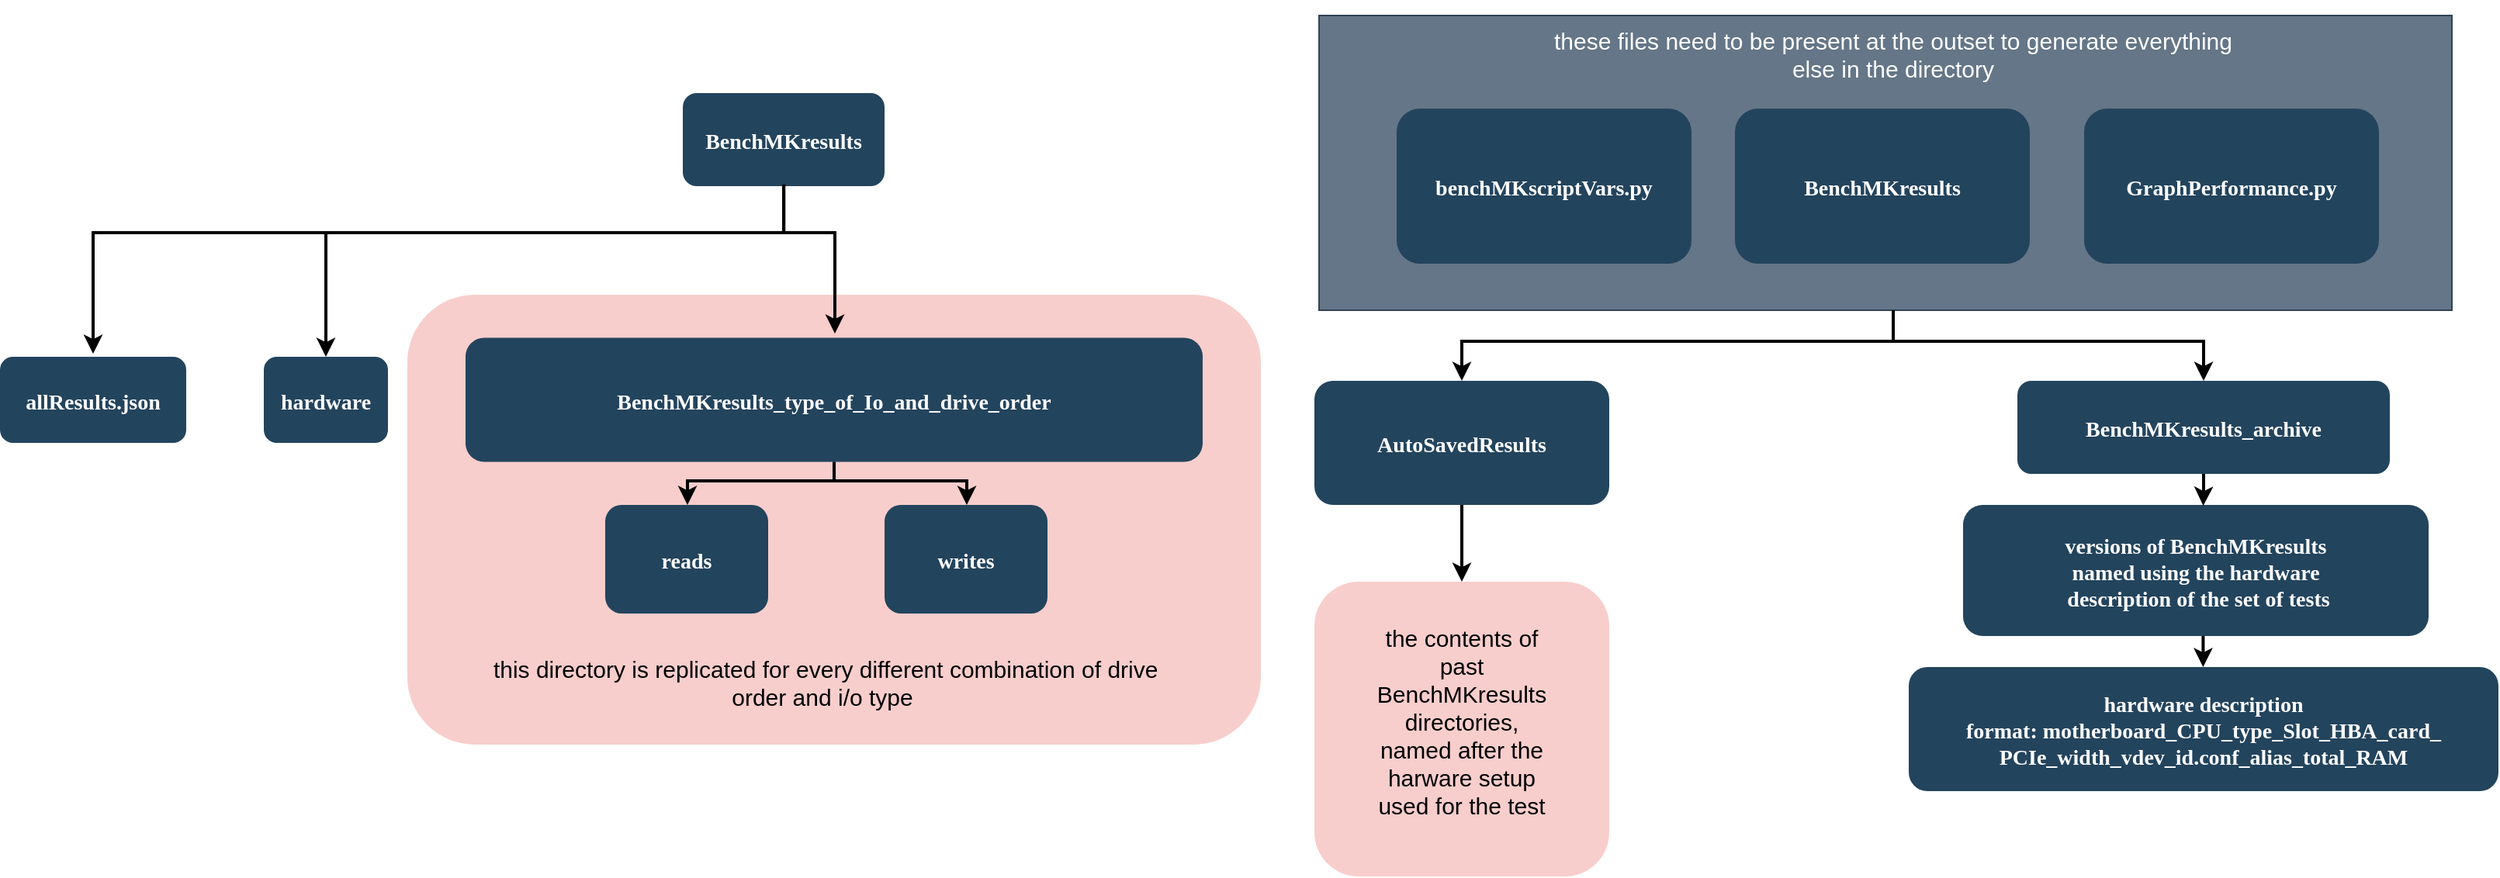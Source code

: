 <mxfile version="13.11.0" type="github"><diagram name="Page-1" id="2c0d36ab-eaac-3732-788b-9136903baeff"><mxGraphModel dx="3175.5" dy="762" grid="1" gridSize="10" guides="1" tooltips="1" connect="1" arrows="1" fold="1" page="1" pageScale="1.5" pageWidth="1169" pageHeight="827" background="#ffffff" math="0" shadow="0"><root><mxCell id="0"/><mxCell id="1" parent="0"/><mxCell id="2dhVFBqvHw1l0eJDWAPI-73" value="" style="rounded=1;whiteSpace=wrap;html=1;fontSize=15;fillColor=#f8cecc;strokeColor=none;" parent="1" vertex="1"><mxGeometry x="-97.5" y="420" width="550" height="290" as="geometry"/></mxCell><mxCell id="2dhVFBqvHw1l0eJDWAPI-65" value="the" style="rounded=0;whiteSpace=wrap;html=1;strokeColor=#314354;fillColor=#647687;fontColor=#ffffff;" parent="1" vertex="1"><mxGeometry x="490" y="240" width="730" height="190" as="geometry"/></mxCell><mxCell id="2" value="AutoSavedResults" style="rounded=1;fillColor=#23445D;gradientColor=none;strokeColor=none;fontColor=#FFFFFF;fontStyle=1;fontFamily=Tahoma;fontSize=14" parent="1" vertex="1"><mxGeometry x="487" y="475.5" width="190" height="80" as="geometry"/></mxCell><mxCell id="cr9FANzja6UJMiHbJ5yW-204" style="strokeWidth=2;edgeStyle=orthogonalEdgeStyle;rounded=0;orthogonalLoop=1;jettySize=auto;html=1;exitX=0.5;exitY=1;exitDx=0;exitDy=0;" parent="1" source="14" edge="1"><mxGeometry relative="1" as="geometry"><Array as="points"><mxPoint x="145" y="380"/><mxPoint x="-300" y="380"/></Array><mxPoint x="-300" y="458" as="targetPoint"/></mxGeometry></mxCell><mxCell id="2dhVFBqvHw1l0eJDWAPI-69" style="strokeWidth=2;edgeStyle=orthogonalEdgeStyle;rounded=0;orthogonalLoop=1;jettySize=auto;html=1;exitX=0.5;exitY=1;exitDx=0;exitDy=0;" parent="1" source="14" edge="1"><mxGeometry relative="1" as="geometry"><mxPoint x="178" y="445" as="targetPoint"/><Array as="points"><mxPoint x="145" y="380"/><mxPoint x="178" y="380"/><mxPoint x="178" y="445"/></Array></mxGeometry></mxCell><mxCell id="14" value="BenchMKresults" style="rounded=1;fillColor=#23445D;gradientColor=none;strokeColor=none;fontColor=#FFFFFF;fontStyle=1;fontFamily=Tahoma;fontSize=14" parent="1" vertex="1"><mxGeometry x="80" y="290" width="130" height="60" as="geometry"/></mxCell><mxCell id="61" value="" style="edgeStyle=elbowEdgeStyle;elbow=vertical;strokeWidth=2;rounded=0;exitX=0.5;exitY=1;exitDx=0;exitDy=0;entryX=0.5;entryY=0;entryDx=0;entryDy=0;" parent="1" source="2" target="2dhVFBqvHw1l0eJDWAPI-70" edge="1"><mxGeometry x="-113" y="425.5" width="100" height="100" as="geometry"><mxPoint x="-113" y="525.5" as="sourcePoint"/><mxPoint x="582" y="670" as="targetPoint"/><Array as="points"><mxPoint x="660" y="600"/><mxPoint x="762" y="610"/></Array></mxGeometry></mxCell><mxCell id="sJ-iOtZQnBbiaRmRqmVX-124" value="" style="edgeStyle=elbowEdgeStyle;elbow=vertical;strokeWidth=2;rounded=0;entryX=0.5;entryY=0;entryDx=0;entryDy=0;exitX=0.5;exitY=1;exitDx=0;exitDy=0;" parent="1" target="2" edge="1"><mxGeometry x="615" y="155.5" width="100" height="100" as="geometry"><mxPoint x="860" y="430" as="sourcePoint"/><mxPoint x="760" y="475.5" as="targetPoint"/><Array as="points"><mxPoint x="710" y="450"/></Array></mxGeometry></mxCell><mxCell id="cr9FANzja6UJMiHbJ5yW-259" style="strokeWidth=2;edgeStyle=orthogonalEdgeStyle;rounded=0;orthogonalLoop=1;jettySize=auto;html=1;exitX=0.5;exitY=1;exitDx=0;exitDy=0;entryX=0.5;entryY=0;entryDx=0;entryDy=0;" parent="1" target="cr9FANzja6UJMiHbJ5yW-189" edge="1"><mxGeometry relative="1" as="geometry"><Array as="points"><mxPoint x="860" y="450"/><mxPoint x="1060" y="450"/></Array><mxPoint x="860" y="430" as="sourcePoint"/></mxGeometry></mxCell><mxCell id="2dhVFBqvHw1l0eJDWAPI-76" style="strokeWidth=2;edgeStyle=orthogonalEdgeStyle;rounded=0;orthogonalLoop=1;jettySize=auto;html=1;exitX=0.5;exitY=1;exitDx=0;exitDy=0;fontSize=15;fontColor=#FFFFFF;" parent="1" source="cr9FANzja6UJMiHbJ5yW-148" target="2dhVFBqvHw1l0eJDWAPI-74" edge="1"><mxGeometry relative="1" as="geometry"><Array as="points"><mxPoint x="178" y="540"/><mxPoint x="83" y="540"/></Array></mxGeometry></mxCell><mxCell id="2dhVFBqvHw1l0eJDWAPI-77" style="strokeWidth=2;edgeStyle=orthogonalEdgeStyle;rounded=0;orthogonalLoop=1;jettySize=auto;html=1;exitX=0.5;exitY=1;exitDx=0;exitDy=0;fontSize=15;fontColor=#FFFFFF;" parent="1" source="cr9FANzja6UJMiHbJ5yW-148" target="2dhVFBqvHw1l0eJDWAPI-75" edge="1"><mxGeometry relative="1" as="geometry"><Array as="points"><mxPoint x="178" y="540"/><mxPoint x="263" y="540"/></Array></mxGeometry></mxCell><mxCell id="cr9FANzja6UJMiHbJ5yW-148" value="BenchMKresults_type_of_Io_and_drive_order" style="rounded=1;fillColor=#23445D;gradientColor=none;strokeColor=none;fontColor=#FFFFFF;fontStyle=1;fontFamily=Tahoma;fontSize=14" parent="1" vertex="1"><mxGeometry x="-60" y="447.75" width="475" height="80" as="geometry"/></mxCell><mxCell id="cr9FANzja6UJMiHbJ5yW-151" value="hardware" style="rounded=1;fillColor=#23445D;gradientColor=none;strokeColor=none;fontColor=#FFFFFF;fontStyle=1;fontFamily=Tahoma;fontSize=14" parent="1" vertex="1"><mxGeometry x="-190" y="460" width="80" height="55.5" as="geometry"/></mxCell><mxCell id="cr9FANzja6UJMiHbJ5yW-165" value="" style="edgeStyle=elbowEdgeStyle;elbow=vertical;strokeWidth=2;rounded=0;entryX=0.5;entryY=0;entryDx=0;entryDy=0;exitX=0.501;exitY=0.982;exitDx=0;exitDy=0;exitPerimeter=0;" parent="1" source="14" target="cr9FANzja6UJMiHbJ5yW-151" edge="1"><mxGeometry x="-1075.42" y="284.0" width="100" height="100" as="geometry"><mxPoint x="290" y="584.5" as="sourcePoint"/><mxPoint x="-395.42" y="604" as="targetPoint"/><Array as="points"><mxPoint x="70" y="380"/><mxPoint x="90" y="430"/><mxPoint x="-200" y="574.5"/><mxPoint x="-395.71" y="574.0"/></Array></mxGeometry></mxCell><mxCell id="cr9FANzja6UJMiHbJ5yW-189" value="BenchMKresults_archive" style="rounded=1;fillColor=#23445D;gradientColor=none;strokeColor=none;fontColor=#FFFFFF;fontStyle=1;fontFamily=Tahoma;fontSize=14" parent="1" vertex="1"><mxGeometry x="940" y="475.5" width="240" height="60" as="geometry"/></mxCell><mxCell id="cr9FANzja6UJMiHbJ5yW-190" value="versions of BenchMKresults&#10;named using the hardware&#10; description of the set of tests" style="rounded=1;fillColor=#23445D;gradientColor=none;strokeColor=none;fontColor=#FFFFFF;fontStyle=1;fontFamily=Tahoma;fontSize=14" parent="1" vertex="1"><mxGeometry x="905" y="555.5" width="300" height="84.5" as="geometry"/></mxCell><mxCell id="cr9FANzja6UJMiHbJ5yW-191" value="hardware description&#10;format: motherboard_CPU_type_Slot_HBA_card_&#10;PCIe_width_vdev_id.conf_alias_total_RAM" style="rounded=1;fillColor=#23445D;gradientColor=none;strokeColor=none;fontColor=#FFFFFF;fontStyle=1;fontFamily=Tahoma;fontSize=14" parent="1" vertex="1"><mxGeometry x="870" y="660" width="380" height="80" as="geometry"/></mxCell><mxCell id="cr9FANzja6UJMiHbJ5yW-192" value="" style="edgeStyle=elbowEdgeStyle;elbow=vertical;strokeWidth=2;rounded=0;" parent="1" edge="1"><mxGeometry x="519.71" y="360" width="100" height="100" as="geometry"><mxPoint x="1059.71" y="640.0" as="sourcePoint"/><mxPoint x="1059.71" y="660.0" as="targetPoint"/><Array as="points"><mxPoint x="1059.71" y="660"/></Array></mxGeometry></mxCell><mxCell id="cr9FANzja6UJMiHbJ5yW-193" value="" style="edgeStyle=elbowEdgeStyle;elbow=vertical;strokeWidth=2;rounded=0;exitX=0.5;exitY=1;exitDx=0;exitDy=0;entryX=0.516;entryY=0.006;entryDx=0;entryDy=0;entryPerimeter=0;" parent="1" source="cr9FANzja6UJMiHbJ5yW-189" target="cr9FANzja6UJMiHbJ5yW-190" edge="1"><mxGeometry x="465" y="260" width="100" height="100" as="geometry"><mxPoint x="1061" y="540" as="sourcePoint"/><mxPoint x="1061" y="556" as="targetPoint"/><Array as="points"><mxPoint x="1025" y="546"/></Array></mxGeometry></mxCell><mxCell id="cr9FANzja6UJMiHbJ5yW-201" value="allResults.json" style="rounded=1;fillColor=#23445D;gradientColor=none;strokeColor=none;fontColor=#FFFFFF;fontStyle=1;fontFamily=Tahoma;fontSize=14" parent="1" vertex="1"><mxGeometry x="-360" y="460" width="120" height="55.5" as="geometry"/></mxCell><mxCell id="2dhVFBqvHw1l0eJDWAPI-61" value="GraphPerformance.py" style="rounded=1;fillColor=#23445D;gradientColor=none;strokeColor=none;fontColor=#FFFFFF;fontStyle=1;fontFamily=Tahoma;fontSize=14" parent="1" vertex="1"><mxGeometry x="983" y="300" width="190" height="100" as="geometry"/></mxCell><mxCell id="2dhVFBqvHw1l0eJDWAPI-62" value="benchMKscriptVars.py" style="rounded=1;fillColor=#23445D;gradientColor=none;strokeColor=none;fontColor=#FFFFFF;fontStyle=1;fontFamily=Tahoma;fontSize=14" parent="1" vertex="1"><mxGeometry x="540" y="300" width="190" height="100" as="geometry"/></mxCell><mxCell id="2dhVFBqvHw1l0eJDWAPI-63" value="BenchMKresults" style="rounded=1;fillColor=#23445D;gradientColor=none;strokeColor=none;fontColor=#FFFFFF;fontStyle=1;fontFamily=Tahoma;fontSize=14" parent="1" vertex="1"><mxGeometry x="758" y="300" width="190" height="100" as="geometry"/></mxCell><mxCell id="2dhVFBqvHw1l0eJDWAPI-70" value="" style="whiteSpace=wrap;html=1;aspect=fixed;fillColor=#f8cecc;rounded=1;strokeColor=none;" parent="1" vertex="1"><mxGeometry x="487" y="605" width="190" height="190" as="geometry"/></mxCell><mxCell id="2dhVFBqvHw1l0eJDWAPI-71" value="the contents of past BenchMKresults directories, named after the harware setup used for the test" style="text;html=1;strokeColor=none;fillColor=none;align=center;verticalAlign=middle;whiteSpace=wrap;rounded=0;fontSize=15;" parent="1" vertex="1"><mxGeometry x="522" y="650" width="120" height="90" as="geometry"/></mxCell><mxCell id="2dhVFBqvHw1l0eJDWAPI-72" value="these files need to be present at the outset to generate everything else in the directory" style="text;html=1;strokeColor=none;fillColor=none;align=center;verticalAlign=middle;whiteSpace=wrap;rounded=0;fontSize=15;fontColor=#FFFFFF;" parent="1" vertex="1"><mxGeometry x="630" y="230" width="460" height="70" as="geometry"/></mxCell><mxCell id="2dhVFBqvHw1l0eJDWAPI-74" value="reads" style="rounded=1;fillColor=#23445D;gradientColor=none;strokeColor=none;fontColor=#FFFFFF;fontStyle=1;fontFamily=Tahoma;fontSize=14" parent="1" vertex="1"><mxGeometry x="30" y="555.5" width="105" height="70" as="geometry"/></mxCell><mxCell id="2dhVFBqvHw1l0eJDWAPI-75" value="writes" style="rounded=1;fillColor=#23445D;gradientColor=none;strokeColor=none;fontColor=#FFFFFF;fontStyle=1;fontFamily=Tahoma;fontSize=14" parent="1" vertex="1"><mxGeometry x="210" y="555.5" width="105" height="70" as="geometry"/></mxCell><mxCell id="2dhVFBqvHw1l0eJDWAPI-80" value="&amp;nbsp;this directory is replicated for every different combination of drive order and i/o type" style="text;html=1;strokeColor=none;fillColor=none;align=center;verticalAlign=middle;whiteSpace=wrap;rounded=0;fontSize=15;fontColor=#000000;" parent="1" vertex="1"><mxGeometry x="-64.75" y="650" width="469.5" height="40" as="geometry"/></mxCell></root></mxGraphModel></diagram></mxfile>